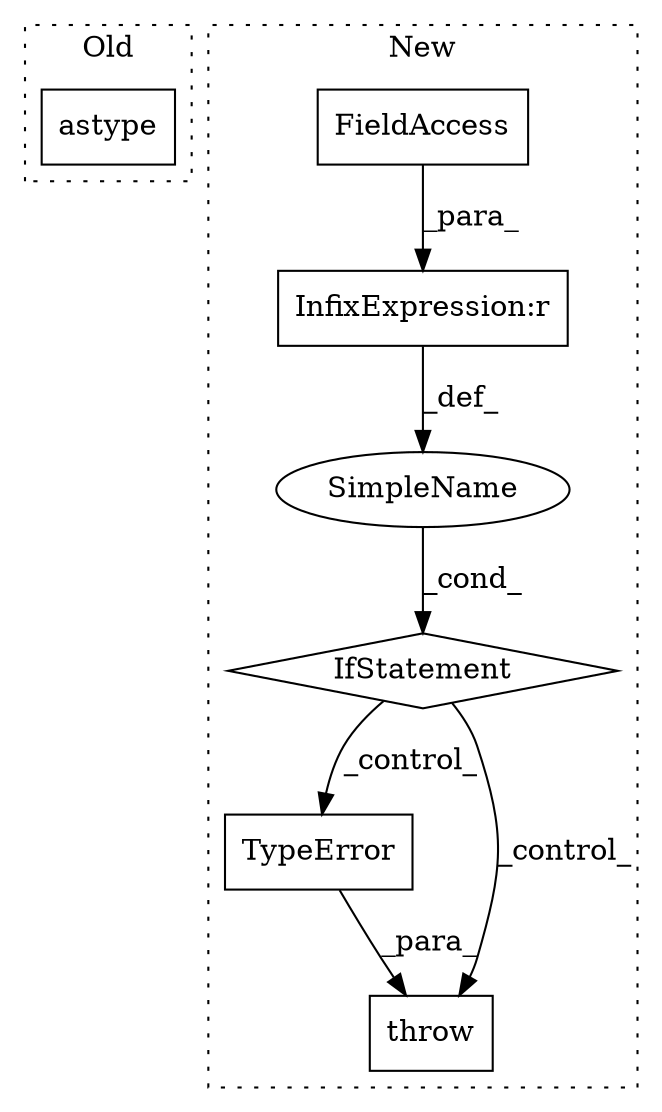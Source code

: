digraph G {
subgraph cluster0 {
1 [label="astype" a="32" s="1260,1279" l="7,1" shape="box"];
label = "Old";
style="dotted";
}
subgraph cluster1 {
2 [label="TypeError" a="32" s="1319,1359" l="10,1" shape="box"];
3 [label="IfStatement" a="25" s="1283,1303" l="4,2" shape="diamond"];
4 [label="SimpleName" a="42" s="" l="" shape="ellipse"];
5 [label="InfixExpression:r" a="27" s="1298" l="4" shape="box"];
6 [label="throw" a="53" s="1313" l="6" shape="box"];
7 [label="FieldAccess" a="22" s="1287" l="11" shape="box"];
label = "New";
style="dotted";
}
2 -> 6 [label="_para_"];
3 -> 6 [label="_control_"];
3 -> 2 [label="_control_"];
4 -> 3 [label="_cond_"];
5 -> 4 [label="_def_"];
7 -> 5 [label="_para_"];
}